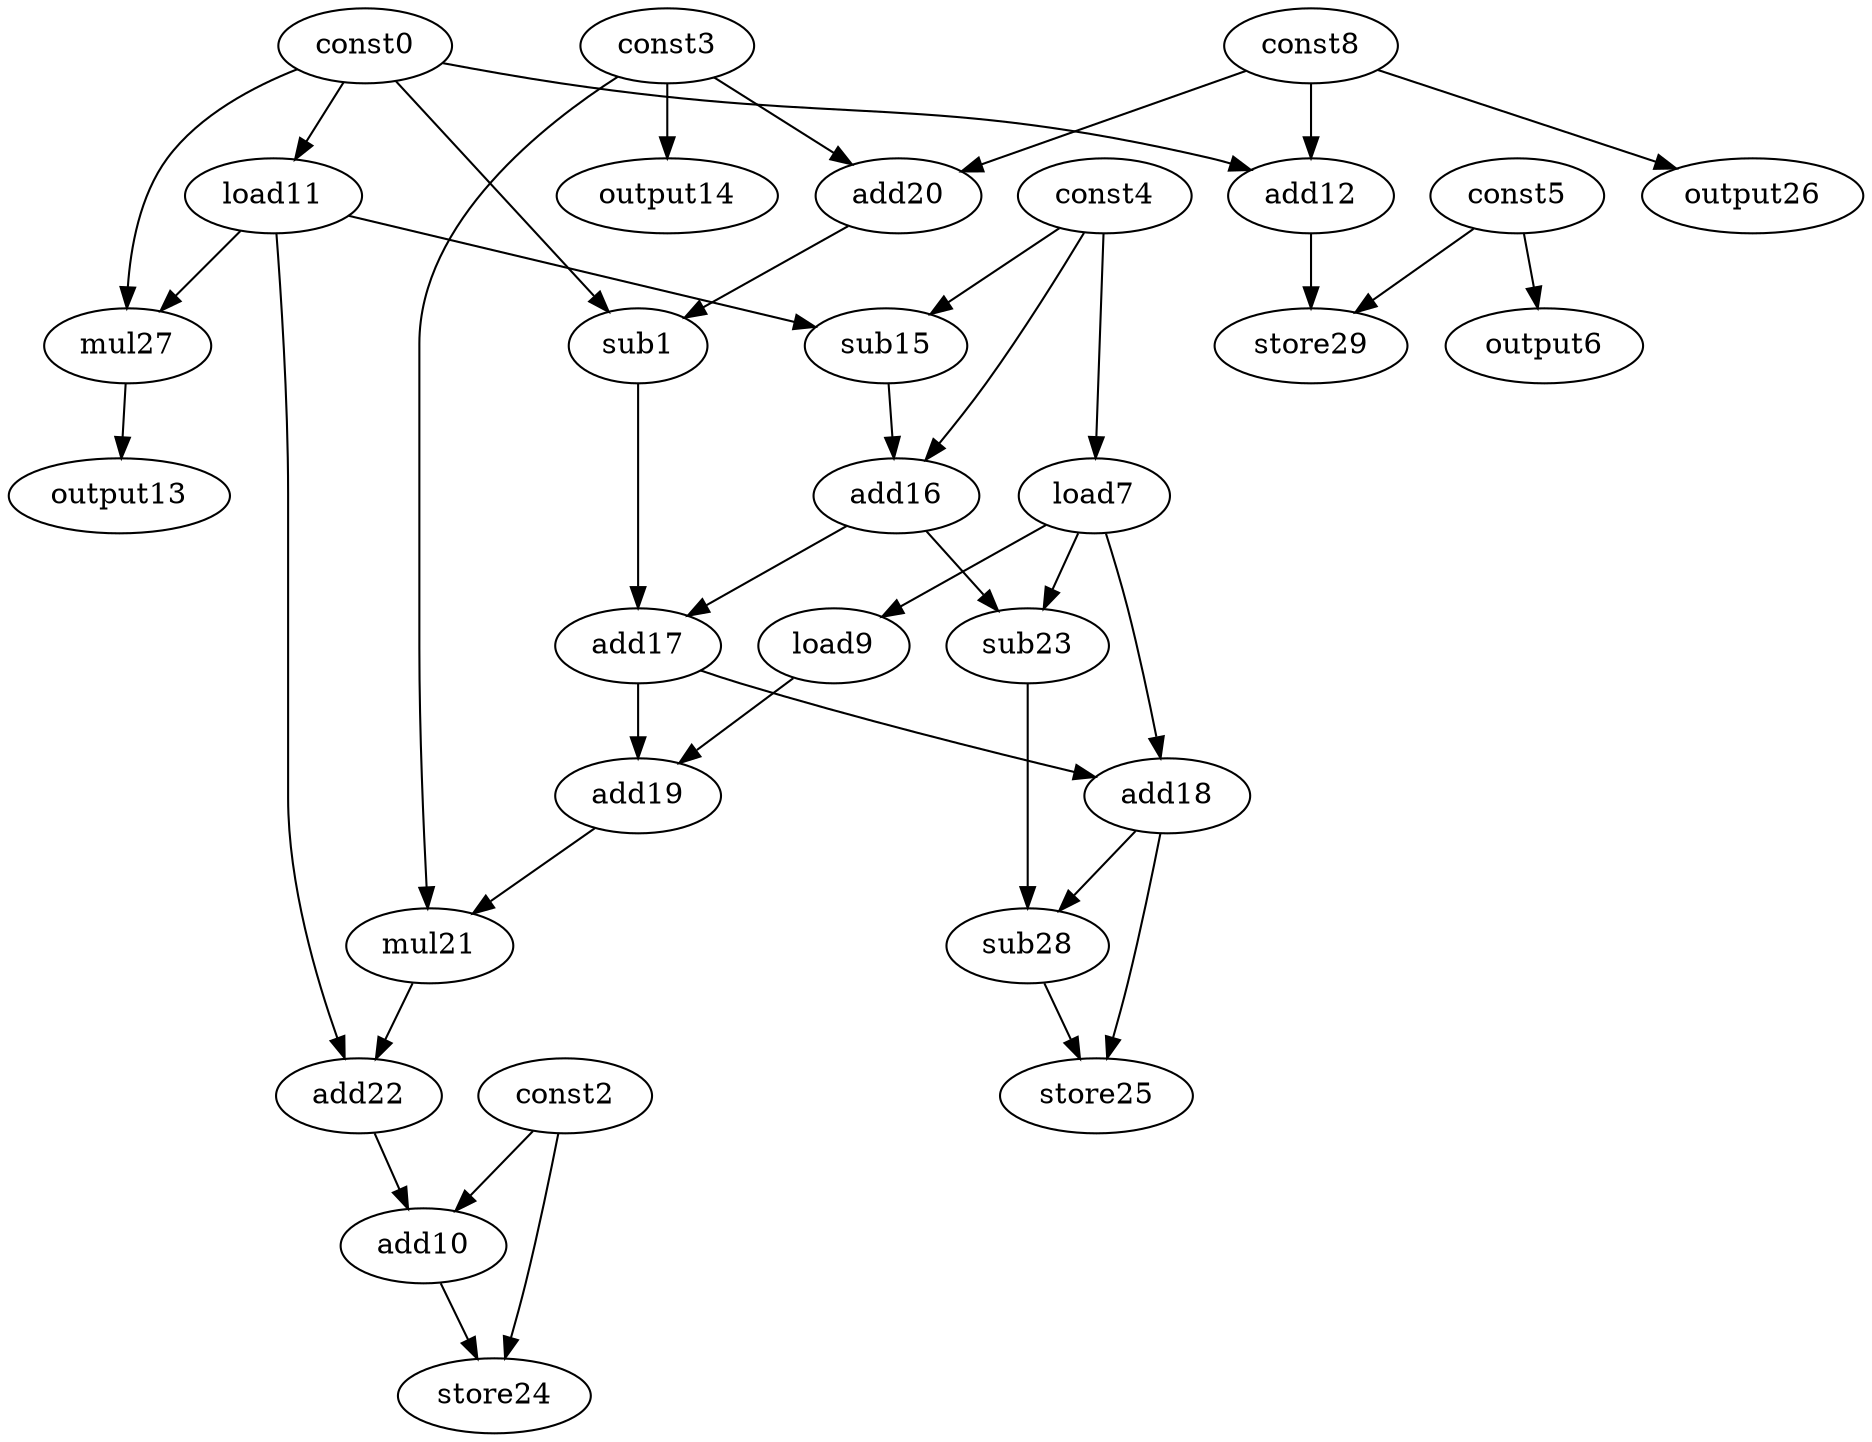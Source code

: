 digraph G { 
const0[opcode=const]; 
sub1[opcode=sub]; 
const2[opcode=const]; 
const3[opcode=const]; 
const4[opcode=const]; 
const5[opcode=const]; 
output6[opcode=output]; 
load7[opcode=load]; 
const8[opcode=const]; 
load9[opcode=load]; 
add10[opcode=add]; 
load11[opcode=load]; 
add12[opcode=add]; 
output13[opcode=output]; 
output14[opcode=output]; 
sub15[opcode=sub]; 
add16[opcode=add]; 
add17[opcode=add]; 
add18[opcode=add]; 
add19[opcode=add]; 
add20[opcode=add]; 
mul21[opcode=mul]; 
add22[opcode=add]; 
sub23[opcode=sub]; 
store24[opcode=store]; 
store25[opcode=store]; 
output26[opcode=output]; 
mul27[opcode=mul]; 
sub28[opcode=sub]; 
store29[opcode=store]; 
const5->output6[operand=0];
const4->load7[operand=0];
const0->load11[operand=0];
const0->add12[operand=0];
const8->add12[operand=1];
const3->output14[operand=0];
const8->add20[operand=0];
const3->add20[operand=1];
const8->output26[operand=0];
const0->sub1[operand=0];
add20->sub1[operand=1];
load7->load9[operand=0];
load11->sub15[operand=0];
const4->sub15[operand=1];
const0->mul27[operand=0];
load11->mul27[operand=1];
add12->store29[operand=0];
const5->store29[operand=1];
mul27->output13[operand=0];
const4->add16[operand=0];
sub15->add16[operand=1];
add16->add17[operand=0];
sub1->add17[operand=1];
add16->sub23[operand=0];
load7->sub23[operand=1];
add17->add18[operand=0];
load7->add18[operand=1];
add17->add19[operand=0];
load9->add19[operand=1];
add19->mul21[operand=0];
const3->mul21[operand=1];
add18->sub28[operand=0];
sub23->sub28[operand=1];
load11->add22[operand=0];
mul21->add22[operand=1];
add18->store25[operand=0];
sub28->store25[operand=1];
const2->add10[operand=0];
add22->add10[operand=1];
const2->store24[operand=0];
add10->store24[operand=1];
}

